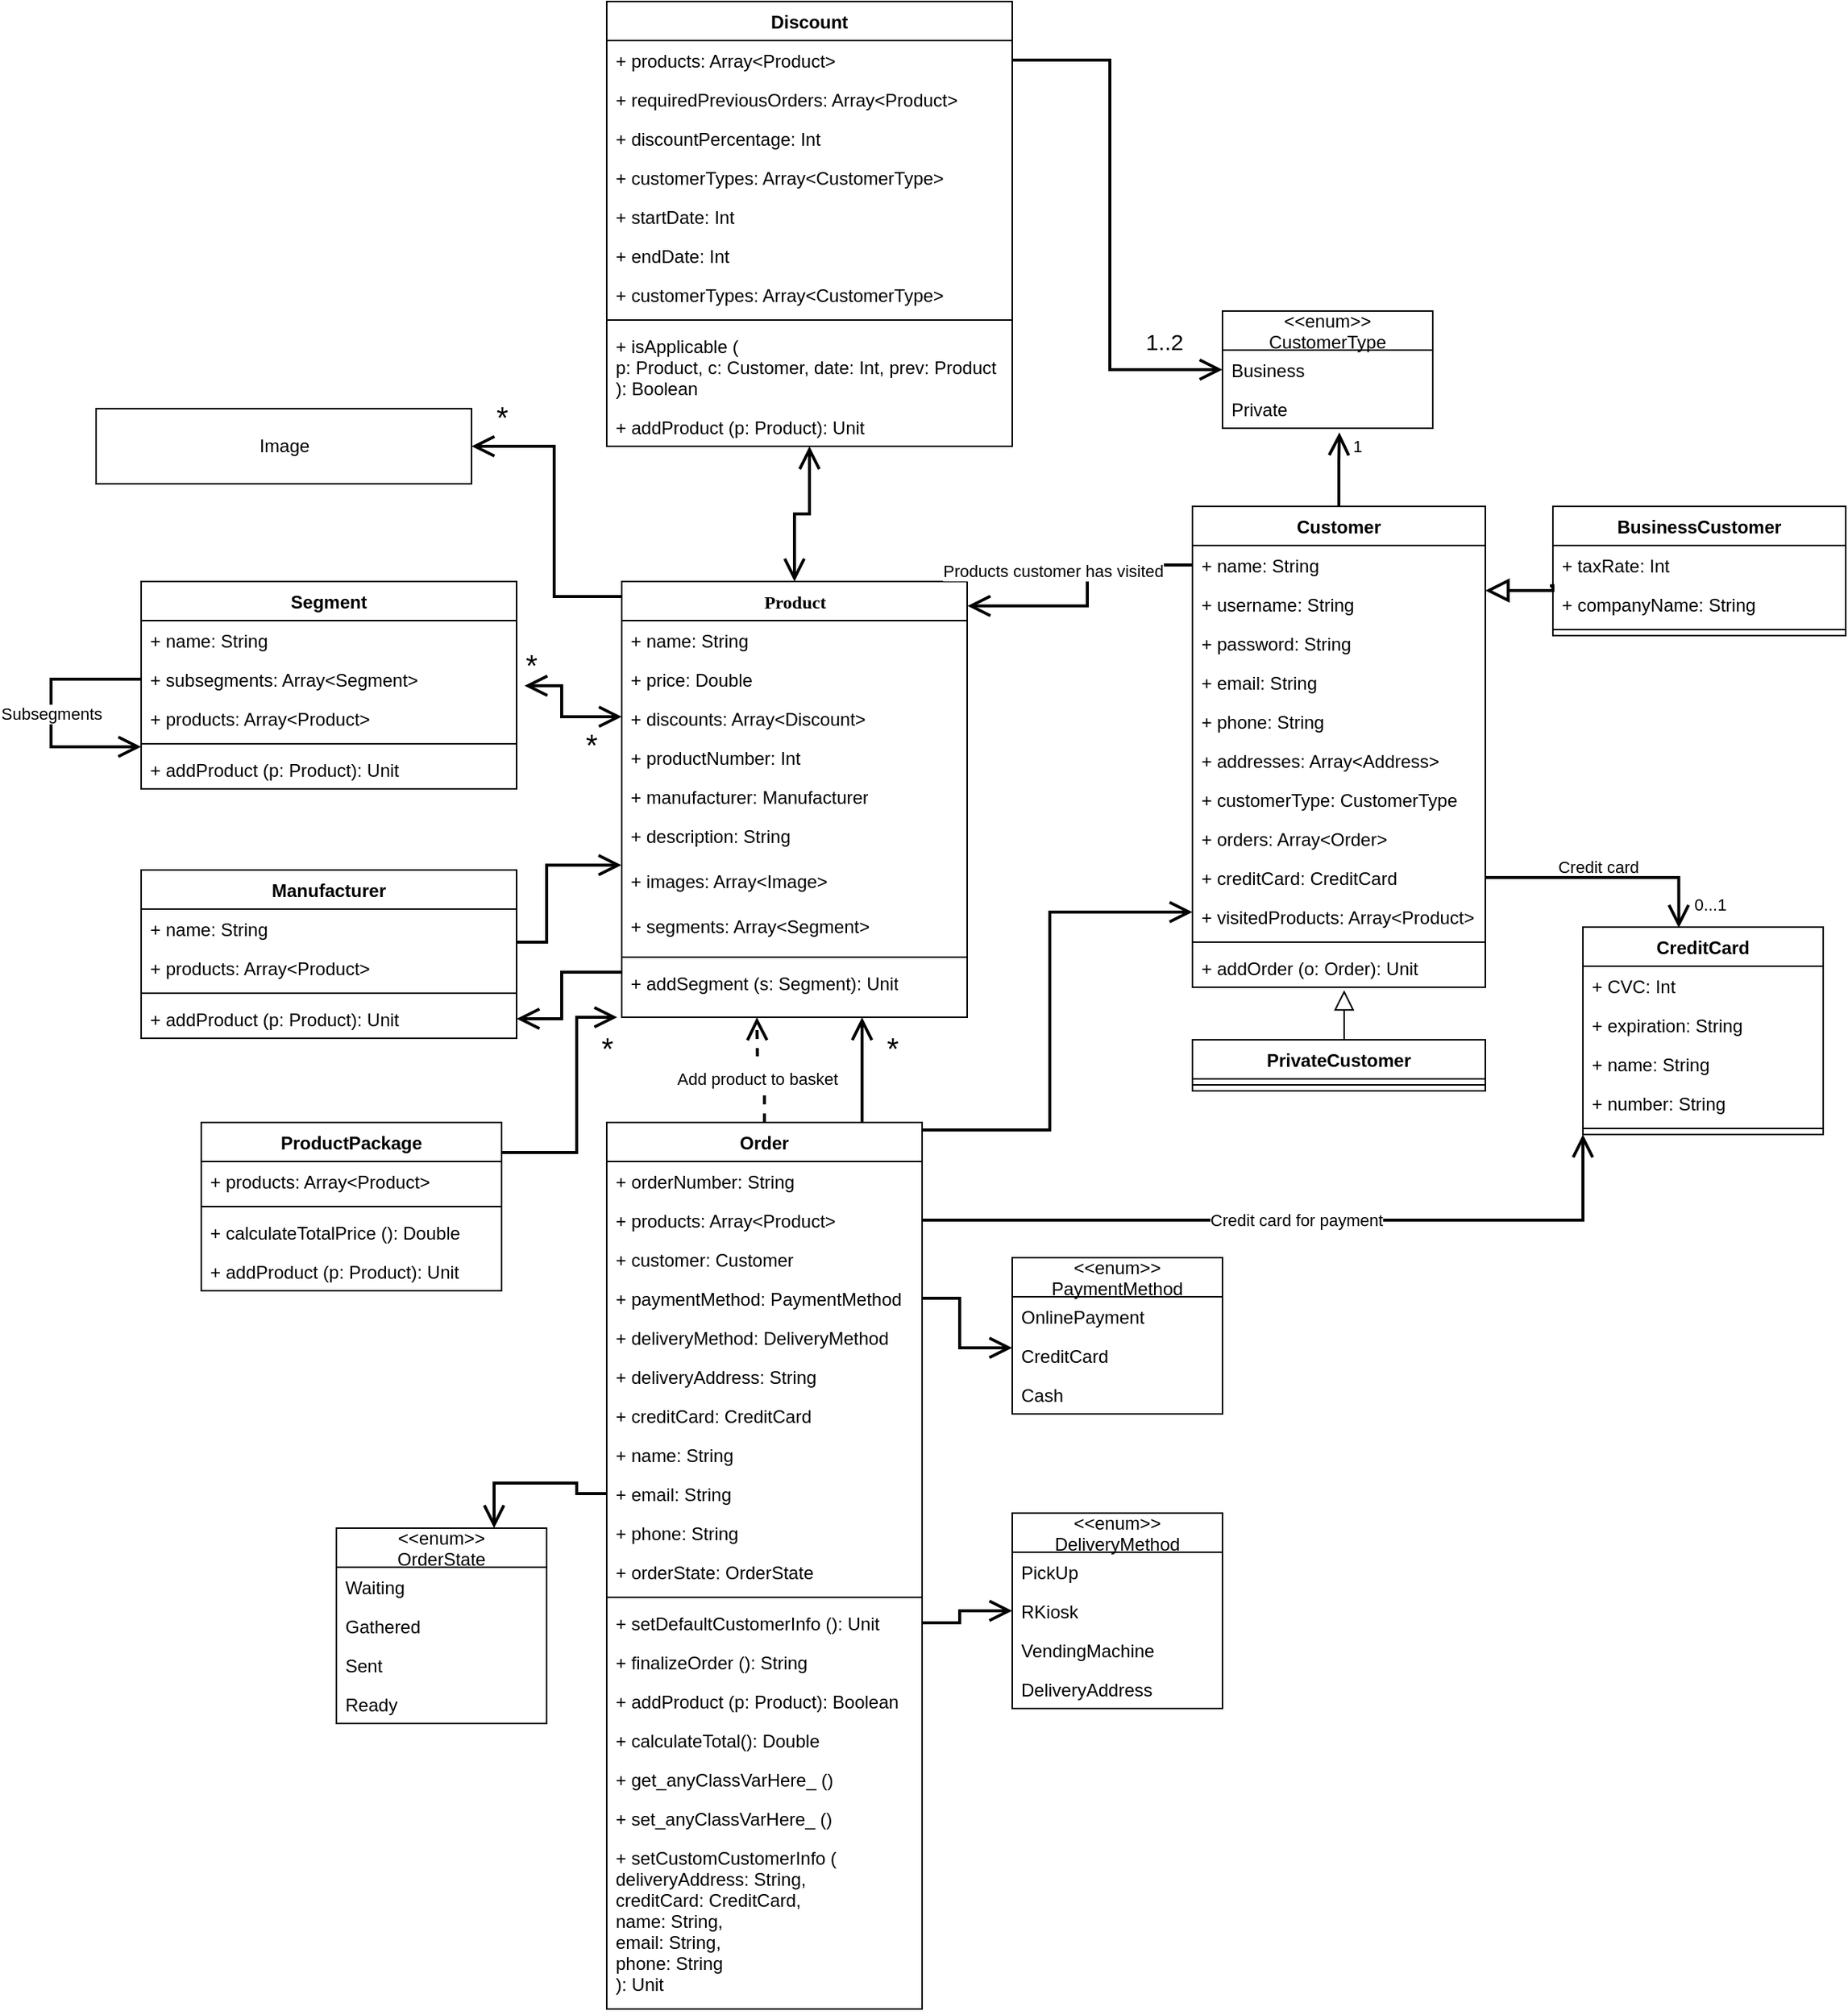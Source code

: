 <mxfile version="20.8.13" type="github">
  <diagram name="Page-1" id="9f46799a-70d6-7492-0946-bef42562c5a5">
    <mxGraphModel dx="1787" dy="1512" grid="1" gridSize="10" guides="1" tooltips="1" connect="1" arrows="1" fold="1" page="1" pageScale="1" pageWidth="1100" pageHeight="850" background="none" math="0" shadow="0">
      <root>
        <mxCell id="0" />
        <mxCell id="1" parent="0" />
        <mxCell id="bibrFvktmzw4Xg1fQ97D-78" value="*" style="edgeStyle=orthogonalEdgeStyle;rounded=0;orthogonalLoop=1;jettySize=auto;html=1;entryX=1;entryY=0.5;entryDx=0;entryDy=0;strokeWidth=2;endArrow=open;endFill=0;startSize=11;endSize=11;fontSize=20;" parent="1" source="78961159f06e98e8-17" target="bibrFvktmzw4Xg1fQ97D-77" edge="1">
          <mxGeometry x="0.8" y="-20" relative="1" as="geometry">
            <Array as="points">
              <mxPoint x="35" y="70" />
              <mxPoint x="35" y="-30" />
            </Array>
            <mxPoint as="offset" />
          </mxGeometry>
        </mxCell>
        <mxCell id="78961159f06e98e8-17" value="Product" style="swimlane;html=1;fontStyle=1;align=center;verticalAlign=top;childLayout=stackLayout;horizontal=1;startSize=26;horizontalStack=0;resizeParent=1;resizeLast=0;collapsible=1;marginBottom=0;swimlaneFillColor=#ffffff;rounded=0;shadow=0;comic=0;labelBackgroundColor=none;strokeWidth=1;fillColor=none;fontFamily=Verdana;fontSize=12" parent="1" vertex="1">
          <mxGeometry x="80" y="60" width="230" height="290" as="geometry" />
        </mxCell>
        <mxCell id="78961159f06e98e8-21" value="+ name: String&lt;br&gt;&lt;span style=&quot;white-space: pre;&quot;&gt; &lt;/span&gt;" style="text;html=1;strokeColor=none;fillColor=none;align=left;verticalAlign=top;spacingLeft=4;spacingRight=4;whiteSpace=wrap;overflow=hidden;rotatable=0;points=[[0,0.5],[1,0.5]];portConstraint=eastwest;" parent="78961159f06e98e8-17" vertex="1">
          <mxGeometry y="26" width="230" height="26" as="geometry" />
        </mxCell>
        <mxCell id="78961159f06e98e8-23" value="+ price: Double" style="text;html=1;strokeColor=none;fillColor=none;align=left;verticalAlign=top;spacingLeft=4;spacingRight=4;whiteSpace=wrap;overflow=hidden;rotatable=0;points=[[0,0.5],[1,0.5]];portConstraint=eastwest;" parent="78961159f06e98e8-17" vertex="1">
          <mxGeometry y="52" width="230" height="26" as="geometry" />
        </mxCell>
        <mxCell id="78961159f06e98e8-25" value="+ discounts: Array&amp;lt;Discount&amp;gt;" style="text;html=1;strokeColor=none;fillColor=none;align=left;verticalAlign=top;spacingLeft=4;spacingRight=4;whiteSpace=wrap;overflow=hidden;rotatable=0;points=[[0,0.5],[1,0.5]];portConstraint=eastwest;" parent="78961159f06e98e8-17" vertex="1">
          <mxGeometry y="78" width="230" height="26" as="geometry" />
        </mxCell>
        <mxCell id="78961159f06e98e8-26" value="+ productNumber: Int" style="text;html=1;strokeColor=none;fillColor=none;align=left;verticalAlign=top;spacingLeft=4;spacingRight=4;whiteSpace=wrap;overflow=hidden;rotatable=0;points=[[0,0.5],[1,0.5]];portConstraint=eastwest;" parent="78961159f06e98e8-17" vertex="1">
          <mxGeometry y="104" width="230" height="26" as="geometry" />
        </mxCell>
        <mxCell id="78961159f06e98e8-24" value="+ manufacturer: Manufacturer" style="text;html=1;strokeColor=none;fillColor=none;align=left;verticalAlign=top;spacingLeft=4;spacingRight=4;whiteSpace=wrap;overflow=hidden;rotatable=0;points=[[0,0.5],[1,0.5]];portConstraint=eastwest;" parent="78961159f06e98e8-17" vertex="1">
          <mxGeometry y="130" width="230" height="26" as="geometry" />
        </mxCell>
        <mxCell id="jQbfAF6T5azty1Uu_CAn-1" value="+ description: String" style="text;html=1;strokeColor=none;fillColor=none;align=left;verticalAlign=top;spacingLeft=4;spacingRight=4;whiteSpace=wrap;overflow=hidden;rotatable=0;points=[[0,0.5],[1,0.5]];portConstraint=eastwest;" parent="78961159f06e98e8-17" vertex="1">
          <mxGeometry y="156" width="230" height="30" as="geometry" />
        </mxCell>
        <mxCell id="jQbfAF6T5azty1Uu_CAn-2" value="+ images: Array&amp;lt;Image&amp;gt;" style="text;html=1;strokeColor=none;fillColor=none;align=left;verticalAlign=top;spacingLeft=4;spacingRight=4;whiteSpace=wrap;overflow=hidden;rotatable=0;points=[[0,0.5],[1,0.5]];portConstraint=eastwest;" parent="78961159f06e98e8-17" vertex="1">
          <mxGeometry y="186" width="230" height="30" as="geometry" />
        </mxCell>
        <mxCell id="jQbfAF6T5azty1Uu_CAn-60" value="+ segments: Array&amp;lt;Segment&amp;gt;" style="text;html=1;strokeColor=none;fillColor=none;align=left;verticalAlign=top;spacingLeft=4;spacingRight=4;whiteSpace=wrap;overflow=hidden;rotatable=0;points=[[0,0.5],[1,0.5]];portConstraint=eastwest;" parent="78961159f06e98e8-17" vertex="1">
          <mxGeometry y="216" width="230" height="30" as="geometry" />
        </mxCell>
        <mxCell id="78961159f06e98e8-19" value="" style="line;html=1;strokeWidth=1;fillColor=none;align=left;verticalAlign=middle;spacingTop=-1;spacingLeft=3;spacingRight=3;rotatable=0;labelPosition=right;points=[];portConstraint=eastwest;" parent="78961159f06e98e8-17" vertex="1">
          <mxGeometry y="246" width="230" height="8" as="geometry" />
        </mxCell>
        <mxCell id="78961159f06e98e8-27" value="+ addSegment (s: Segment): Unit" style="text;html=1;strokeColor=none;fillColor=none;align=left;verticalAlign=top;spacingLeft=4;spacingRight=4;whiteSpace=wrap;overflow=hidden;rotatable=0;points=[[0,0.5],[1,0.5]];portConstraint=eastwest;" parent="78961159f06e98e8-17" vertex="1">
          <mxGeometry y="254" width="230" height="26" as="geometry" />
        </mxCell>
        <mxCell id="jQbfAF6T5azty1Uu_CAn-61" value="*" style="edgeStyle=orthogonalEdgeStyle;rounded=0;orthogonalLoop=1;jettySize=auto;html=1;startArrow=none;startFill=0;endArrow=open;endFill=0;endSize=11;startSize=11;strokeWidth=2;fontSize=20;" parent="1" source="jQbfAF6T5azty1Uu_CAn-16" edge="1">
          <mxGeometry x="0.429" y="-20" relative="1" as="geometry">
            <mxPoint x="240" y="350" as="targetPoint" />
            <Array as="points">
              <mxPoint x="240" y="400" />
              <mxPoint x="240" y="400" />
            </Array>
            <mxPoint as="offset" />
          </mxGeometry>
        </mxCell>
        <mxCell id="Lg_b22pVm_QW2KAhUxZ5-35" value="&lt;font style=&quot;font-size: 11px;&quot;&gt;Add product to basket&lt;/font&gt;" style="edgeStyle=orthogonalEdgeStyle;rounded=0;orthogonalLoop=1;jettySize=auto;html=1;exitX=0.5;exitY=0;exitDx=0;exitDy=0;labelBackgroundColor=default;strokeWidth=2;fontSize=20;startArrow=none;startFill=0;endArrow=open;endFill=0;startSize=11;endSize=11;dashed=1;" edge="1" parent="1" source="jQbfAF6T5azty1Uu_CAn-16">
          <mxGeometry relative="1" as="geometry">
            <mxPoint x="170" y="350" as="targetPoint" />
          </mxGeometry>
        </mxCell>
        <mxCell id="jQbfAF6T5azty1Uu_CAn-16" value="Order" style="swimlane;fontStyle=1;align=center;verticalAlign=top;childLayout=stackLayout;horizontal=1;startSize=26;horizontalStack=0;resizeParent=1;resizeParentMax=0;resizeLast=0;collapsible=1;marginBottom=0;" parent="1" vertex="1">
          <mxGeometry x="70" y="420" width="210" height="590" as="geometry" />
        </mxCell>
        <mxCell id="jQbfAF6T5azty1Uu_CAn-17" value="+ orderNumber: String" style="text;strokeColor=none;fillColor=none;align=left;verticalAlign=top;spacingLeft=4;spacingRight=4;overflow=hidden;rotatable=0;points=[[0,0.5],[1,0.5]];portConstraint=eastwest;" parent="jQbfAF6T5azty1Uu_CAn-16" vertex="1">
          <mxGeometry y="26" width="210" height="26" as="geometry" />
        </mxCell>
        <mxCell id="jQbfAF6T5azty1Uu_CAn-20" value="+ products: Array&lt;Product&gt;" style="text;strokeColor=none;fillColor=none;align=left;verticalAlign=top;spacingLeft=4;spacingRight=4;overflow=hidden;rotatable=0;points=[[0,0.5],[1,0.5]];portConstraint=eastwest;" parent="jQbfAF6T5azty1Uu_CAn-16" vertex="1">
          <mxGeometry y="52" width="210" height="26" as="geometry" />
        </mxCell>
        <mxCell id="jQbfAF6T5azty1Uu_CAn-21" value="+ customer: Customer" style="text;strokeColor=none;fillColor=none;align=left;verticalAlign=top;spacingLeft=4;spacingRight=4;overflow=hidden;rotatable=0;points=[[0,0.5],[1,0.5]];portConstraint=eastwest;" parent="jQbfAF6T5azty1Uu_CAn-16" vertex="1">
          <mxGeometry y="78" width="210" height="26" as="geometry" />
        </mxCell>
        <mxCell id="jQbfAF6T5azty1Uu_CAn-42" value="+ paymentMethod: PaymentMethod" style="text;strokeColor=none;fillColor=none;align=left;verticalAlign=top;spacingLeft=4;spacingRight=4;overflow=hidden;rotatable=0;points=[[0,0.5],[1,0.5]];portConstraint=eastwest;" parent="jQbfAF6T5azty1Uu_CAn-16" vertex="1">
          <mxGeometry y="104" width="210" height="26" as="geometry" />
        </mxCell>
        <mxCell id="jQbfAF6T5azty1Uu_CAn-43" value="+ deliveryMethod: DeliveryMethod" style="text;strokeColor=none;fillColor=none;align=left;verticalAlign=top;spacingLeft=4;spacingRight=4;overflow=hidden;rotatable=0;points=[[0,0.5],[1,0.5]];portConstraint=eastwest;" parent="jQbfAF6T5azty1Uu_CAn-16" vertex="1">
          <mxGeometry y="130" width="210" height="26" as="geometry" />
        </mxCell>
        <mxCell id="bibrFvktmzw4Xg1fQ97D-80" value="+ deliveryAddress: String" style="text;strokeColor=none;fillColor=none;align=left;verticalAlign=top;spacingLeft=4;spacingRight=4;overflow=hidden;rotatable=0;points=[[0,0.5],[1,0.5]];portConstraint=eastwest;" parent="jQbfAF6T5azty1Uu_CAn-16" vertex="1">
          <mxGeometry y="156" width="210" height="26" as="geometry" />
        </mxCell>
        <mxCell id="bibrFvktmzw4Xg1fQ97D-83" value="+ creditCard: CreditCard" style="text;strokeColor=none;fillColor=none;align=left;verticalAlign=top;spacingLeft=4;spacingRight=4;overflow=hidden;rotatable=0;points=[[0,0.5],[1,0.5]];portConstraint=eastwest;" parent="jQbfAF6T5azty1Uu_CAn-16" vertex="1">
          <mxGeometry y="182" width="210" height="26" as="geometry" />
        </mxCell>
        <mxCell id="bibrFvktmzw4Xg1fQ97D-84" value="+ name: String" style="text;strokeColor=none;fillColor=none;align=left;verticalAlign=top;spacingLeft=4;spacingRight=4;overflow=hidden;rotatable=0;points=[[0,0.5],[1,0.5]];portConstraint=eastwest;" parent="jQbfAF6T5azty1Uu_CAn-16" vertex="1">
          <mxGeometry y="208" width="210" height="26" as="geometry" />
        </mxCell>
        <mxCell id="bibrFvktmzw4Xg1fQ97D-85" value="+ email: String" style="text;strokeColor=none;fillColor=none;align=left;verticalAlign=top;spacingLeft=4;spacingRight=4;overflow=hidden;rotatable=0;points=[[0,0.5],[1,0.5]];portConstraint=eastwest;" parent="jQbfAF6T5azty1Uu_CAn-16" vertex="1">
          <mxGeometry y="234" width="210" height="26" as="geometry" />
        </mxCell>
        <mxCell id="bibrFvktmzw4Xg1fQ97D-86" value="+ phone: String" style="text;strokeColor=none;fillColor=none;align=left;verticalAlign=top;spacingLeft=4;spacingRight=4;overflow=hidden;rotatable=0;points=[[0,0.5],[1,0.5]];portConstraint=eastwest;" parent="jQbfAF6T5azty1Uu_CAn-16" vertex="1">
          <mxGeometry y="260" width="210" height="26" as="geometry" />
        </mxCell>
        <mxCell id="Lg_b22pVm_QW2KAhUxZ5-19" value="+ orderState: OrderState" style="text;strokeColor=none;fillColor=none;align=left;verticalAlign=top;spacingLeft=4;spacingRight=4;overflow=hidden;rotatable=0;points=[[0,0.5],[1,0.5]];portConstraint=eastwest;" vertex="1" parent="jQbfAF6T5azty1Uu_CAn-16">
          <mxGeometry y="286" width="210" height="26" as="geometry" />
        </mxCell>
        <mxCell id="jQbfAF6T5azty1Uu_CAn-18" value="" style="line;strokeWidth=1;fillColor=none;align=left;verticalAlign=middle;spacingTop=-1;spacingLeft=3;spacingRight=3;rotatable=0;labelPosition=right;points=[];portConstraint=eastwest;strokeColor=inherit;" parent="jQbfAF6T5azty1Uu_CAn-16" vertex="1">
          <mxGeometry y="312" width="210" height="8" as="geometry" />
        </mxCell>
        <mxCell id="jQbfAF6T5azty1Uu_CAn-19" value="+ setDefaultCustomerInfo (): Unit" style="text;strokeColor=none;fillColor=none;align=left;verticalAlign=top;spacingLeft=4;spacingRight=4;overflow=hidden;rotatable=0;points=[[0,0.5],[1,0.5]];portConstraint=eastwest;" parent="jQbfAF6T5azty1Uu_CAn-16" vertex="1">
          <mxGeometry y="320" width="210" height="26" as="geometry" />
        </mxCell>
        <mxCell id="Lg_b22pVm_QW2KAhUxZ5-18" value="+ finalizeOrder (): String" style="text;strokeColor=none;fillColor=none;align=left;verticalAlign=top;spacingLeft=4;spacingRight=4;overflow=hidden;rotatable=0;points=[[0,0.5],[1,0.5]];portConstraint=eastwest;" vertex="1" parent="jQbfAF6T5azty1Uu_CAn-16">
          <mxGeometry y="346" width="210" height="26" as="geometry" />
        </mxCell>
        <mxCell id="Lg_b22pVm_QW2KAhUxZ5-33" value="+ addProduct (p: Product): Boolean" style="text;strokeColor=none;fillColor=none;align=left;verticalAlign=top;spacingLeft=4;spacingRight=4;overflow=hidden;rotatable=0;points=[[0,0.5],[1,0.5]];portConstraint=eastwest;" vertex="1" parent="jQbfAF6T5azty1Uu_CAn-16">
          <mxGeometry y="372" width="210" height="26" as="geometry" />
        </mxCell>
        <mxCell id="Lg_b22pVm_QW2KAhUxZ5-39" value="+ calculateTotal(): Double" style="text;strokeColor=none;fillColor=none;align=left;verticalAlign=top;spacingLeft=4;spacingRight=4;overflow=hidden;rotatable=0;points=[[0,0.5],[1,0.5]];portConstraint=eastwest;" vertex="1" parent="jQbfAF6T5azty1Uu_CAn-16">
          <mxGeometry y="398" width="210" height="26" as="geometry" />
        </mxCell>
        <mxCell id="Lg_b22pVm_QW2KAhUxZ5-41" value="+ get_anyClassVarHere_ ()" style="text;strokeColor=none;fillColor=none;align=left;verticalAlign=top;spacingLeft=4;spacingRight=4;overflow=hidden;rotatable=0;points=[[0,0.5],[1,0.5]];portConstraint=eastwest;" vertex="1" parent="jQbfAF6T5azty1Uu_CAn-16">
          <mxGeometry y="424" width="210" height="26" as="geometry" />
        </mxCell>
        <mxCell id="Lg_b22pVm_QW2KAhUxZ5-42" value="+ set_anyClassVarHere_ ()" style="text;strokeColor=none;fillColor=none;align=left;verticalAlign=top;spacingLeft=4;spacingRight=4;overflow=hidden;rotatable=0;points=[[0,0.5],[1,0.5]];portConstraint=eastwest;" vertex="1" parent="jQbfAF6T5azty1Uu_CAn-16">
          <mxGeometry y="450" width="210" height="26" as="geometry" />
        </mxCell>
        <mxCell id="bibrFvktmzw4Xg1fQ97D-81" value="+ setCustomCustomerInfo (&#xa;deliveryAddress: String, &#xa;creditCard: CreditCard,&#xa;name: String,&#xa;email: String,&#xa;phone: String&#xa;): Unit" style="text;strokeColor=none;fillColor=none;align=left;verticalAlign=top;spacingLeft=4;spacingRight=4;overflow=hidden;rotatable=0;points=[[0,0.5],[1,0.5]];portConstraint=eastwest;" parent="jQbfAF6T5azty1Uu_CAn-16" vertex="1">
          <mxGeometry y="476" width="210" height="114" as="geometry" />
        </mxCell>
        <mxCell id="bibrFvktmzw4Xg1fQ97D-48" style="edgeStyle=orthogonalEdgeStyle;rounded=0;orthogonalLoop=1;jettySize=auto;html=1;exitX=0.5;exitY=0;exitDx=0;exitDy=0;entryX=0.556;entryY=1.106;entryDx=0;entryDy=0;entryPerimeter=0;endSize=11;startSize=11;endArrow=open;endFill=0;strokeWidth=2;" parent="1" source="jQbfAF6T5azty1Uu_CAn-35" target="bibrFvktmzw4Xg1fQ97D-44" edge="1">
          <mxGeometry relative="1" as="geometry">
            <Array as="points">
              <mxPoint x="558" y="-20" />
              <mxPoint x="558" y="-20" />
            </Array>
          </mxGeometry>
        </mxCell>
        <mxCell id="jQbfAF6T5azty1Uu_CAn-35" value="Customer" style="swimlane;fontStyle=1;align=center;verticalAlign=top;childLayout=stackLayout;horizontal=1;startSize=26;horizontalStack=0;resizeParent=1;resizeParentMax=0;resizeLast=0;collapsible=1;marginBottom=0;" parent="1" vertex="1">
          <mxGeometry x="460" y="10" width="195" height="320" as="geometry" />
        </mxCell>
        <mxCell id="jQbfAF6T5azty1Uu_CAn-36" value="+ name: String" style="text;strokeColor=none;fillColor=none;align=left;verticalAlign=top;spacingLeft=4;spacingRight=4;overflow=hidden;rotatable=0;points=[[0,0.5],[1,0.5]];portConstraint=eastwest;" parent="jQbfAF6T5azty1Uu_CAn-35" vertex="1">
          <mxGeometry y="26" width="195" height="26" as="geometry" />
        </mxCell>
        <mxCell id="bSJ3Ori2-05UZAsbepB--1" value="+ username: String" style="text;strokeColor=none;fillColor=none;align=left;verticalAlign=top;spacingLeft=4;spacingRight=4;overflow=hidden;rotatable=0;points=[[0,0.5],[1,0.5]];portConstraint=eastwest;" parent="jQbfAF6T5azty1Uu_CAn-35" vertex="1">
          <mxGeometry y="52" width="195" height="26" as="geometry" />
        </mxCell>
        <mxCell id="bSJ3Ori2-05UZAsbepB--3" value="+ password: String" style="text;strokeColor=none;fillColor=none;align=left;verticalAlign=top;spacingLeft=4;spacingRight=4;overflow=hidden;rotatable=0;points=[[0,0.5],[1,0.5]];portConstraint=eastwest;" parent="jQbfAF6T5azty1Uu_CAn-35" vertex="1">
          <mxGeometry y="78" width="195" height="26" as="geometry" />
        </mxCell>
        <mxCell id="jQbfAF6T5azty1Uu_CAn-37" value="+ email: String" style="text;strokeColor=none;fillColor=none;align=left;verticalAlign=top;spacingLeft=4;spacingRight=4;overflow=hidden;rotatable=0;points=[[0,0.5],[1,0.5]];portConstraint=eastwest;" parent="jQbfAF6T5azty1Uu_CAn-35" vertex="1">
          <mxGeometry y="104" width="195" height="26" as="geometry" />
        </mxCell>
        <mxCell id="jQbfAF6T5azty1Uu_CAn-38" value="+ phone: String" style="text;strokeColor=none;fillColor=none;align=left;verticalAlign=top;spacingLeft=4;spacingRight=4;overflow=hidden;rotatable=0;points=[[0,0.5],[1,0.5]];portConstraint=eastwest;" parent="jQbfAF6T5azty1Uu_CAn-35" vertex="1">
          <mxGeometry y="130" width="195" height="26" as="geometry" />
        </mxCell>
        <mxCell id="jQbfAF6T5azty1Uu_CAn-67" value="+ addresses: Array&amp;lt;Address&amp;gt;" style="text;html=1;strokeColor=none;fillColor=none;align=left;verticalAlign=top;spacingLeft=4;spacingRight=4;whiteSpace=wrap;overflow=hidden;rotatable=0;points=[[0,0.5],[1,0.5]];portConstraint=eastwest;" parent="jQbfAF6T5azty1Uu_CAn-35" vertex="1">
          <mxGeometry y="156" width="195" height="26" as="geometry" />
        </mxCell>
        <mxCell id="bibrFvktmzw4Xg1fQ97D-36" value="+ customerType: CustomerType" style="text;html=1;strokeColor=none;fillColor=none;align=left;verticalAlign=top;spacingLeft=4;spacingRight=4;whiteSpace=wrap;overflow=hidden;rotatable=0;points=[[0,0.5],[1,0.5]];portConstraint=eastwest;" parent="jQbfAF6T5azty1Uu_CAn-35" vertex="1">
          <mxGeometry y="182" width="195" height="26" as="geometry" />
        </mxCell>
        <mxCell id="bibrFvktmzw4Xg1fQ97D-70" value="+ orders: Array&amp;lt;Order&amp;gt;" style="text;html=1;strokeColor=none;fillColor=none;align=left;verticalAlign=top;spacingLeft=4;spacingRight=4;whiteSpace=wrap;overflow=hidden;rotatable=0;points=[[0,0.5],[1,0.5]];portConstraint=eastwest;" parent="jQbfAF6T5azty1Uu_CAn-35" vertex="1">
          <mxGeometry y="208" width="195" height="26" as="geometry" />
        </mxCell>
        <mxCell id="Lg_b22pVm_QW2KAhUxZ5-29" value="+ creditCard: CreditCard" style="text;html=1;strokeColor=none;fillColor=none;align=left;verticalAlign=top;spacingLeft=4;spacingRight=4;whiteSpace=wrap;overflow=hidden;rotatable=0;points=[[0,0.5],[1,0.5]];portConstraint=eastwest;" vertex="1" parent="jQbfAF6T5azty1Uu_CAn-35">
          <mxGeometry y="234" width="195" height="26" as="geometry" />
        </mxCell>
        <mxCell id="bibrFvktmzw4Xg1fQ97D-71" value="+ visitedProducts: Array&amp;lt;Product&amp;gt;" style="text;html=1;strokeColor=none;fillColor=none;align=left;verticalAlign=top;spacingLeft=4;spacingRight=4;whiteSpace=wrap;overflow=hidden;rotatable=0;points=[[0,0.5],[1,0.5]];portConstraint=eastwest;" parent="jQbfAF6T5azty1Uu_CAn-35" vertex="1">
          <mxGeometry y="260" width="195" height="26" as="geometry" />
        </mxCell>
        <mxCell id="jQbfAF6T5azty1Uu_CAn-39" value="" style="line;strokeWidth=1;fillColor=none;align=left;verticalAlign=middle;spacingTop=-1;spacingLeft=3;spacingRight=3;rotatable=0;labelPosition=right;points=[];portConstraint=eastwest;strokeColor=inherit;" parent="jQbfAF6T5azty1Uu_CAn-35" vertex="1">
          <mxGeometry y="286" width="195" height="8" as="geometry" />
        </mxCell>
        <mxCell id="jQbfAF6T5azty1Uu_CAn-40" value="+ addOrder (o: Order): Unit" style="text;strokeColor=none;fillColor=none;align=left;verticalAlign=top;spacingLeft=4;spacingRight=4;overflow=hidden;rotatable=0;points=[[0,0.5],[1,0.5]];portConstraint=eastwest;" parent="jQbfAF6T5azty1Uu_CAn-35" vertex="1">
          <mxGeometry y="294" width="195" height="26" as="geometry" />
        </mxCell>
        <mxCell id="jQbfAF6T5azty1Uu_CAn-59" style="edgeStyle=orthogonalEdgeStyle;rounded=0;orthogonalLoop=1;jettySize=auto;html=1;entryX=-0.001;entryY=0.092;entryDx=0;entryDy=0;entryPerimeter=0;endArrow=open;endFill=0;startSize=11;endSize=11;strokeWidth=2;" parent="1" source="jQbfAF6T5azty1Uu_CAn-84" target="jQbfAF6T5azty1Uu_CAn-2" edge="1">
          <mxGeometry relative="1" as="geometry">
            <mxPoint x="70" y="250" as="targetPoint" />
            <mxPoint x="10.0" y="374" as="sourcePoint" />
            <Array as="points">
              <mxPoint x="30" y="300" />
              <mxPoint x="30" y="249" />
            </Array>
          </mxGeometry>
        </mxCell>
        <mxCell id="jQbfAF6T5azty1Uu_CAn-57" value="" style="edgeStyle=orthogonalEdgeStyle;rounded=0;orthogonalLoop=1;jettySize=auto;html=1;startArrow=open;startFill=0;endArrow=open;endFill=0;endSize=11;startSize=11;strokeWidth=2;exitX=0.421;exitY=0.98;exitDx=0;exitDy=0;exitPerimeter=0;" parent="1" source="Lg_b22pVm_QW2KAhUxZ5-30" edge="1">
          <mxGeometry relative="1" as="geometry">
            <mxPoint x="80" y="150" as="targetPoint" />
            <Array as="points">
              <mxPoint x="40" y="129" />
              <mxPoint x="40" y="150" />
            </Array>
          </mxGeometry>
        </mxCell>
        <mxCell id="jQbfAF6T5azty1Uu_CAn-50" value="Segment" style="swimlane;fontStyle=1;align=center;verticalAlign=top;childLayout=stackLayout;horizontal=1;startSize=26;horizontalStack=0;resizeParent=1;resizeParentMax=0;resizeLast=0;collapsible=1;marginBottom=0;" parent="1" vertex="1">
          <mxGeometry x="-240" y="60" width="250" height="138" as="geometry" />
        </mxCell>
        <mxCell id="jQbfAF6T5azty1Uu_CAn-51" value="+ name: String" style="text;strokeColor=none;fillColor=none;align=left;verticalAlign=top;spacingLeft=4;spacingRight=4;overflow=hidden;rotatable=0;points=[[0,0.5],[1,0.5]];portConstraint=eastwest;" parent="jQbfAF6T5azty1Uu_CAn-50" vertex="1">
          <mxGeometry y="26" width="250" height="26" as="geometry" />
        </mxCell>
        <mxCell id="jQbfAF6T5azty1Uu_CAn-52" value="+ subsegments: Array&lt;Segment&gt;" style="text;strokeColor=none;fillColor=none;align=left;verticalAlign=top;spacingLeft=4;spacingRight=4;overflow=hidden;rotatable=0;points=[[0,0.5],[1,0.5]];portConstraint=eastwest;" parent="jQbfAF6T5azty1Uu_CAn-50" vertex="1">
          <mxGeometry y="52" width="250" height="26" as="geometry" />
        </mxCell>
        <mxCell id="jQbfAF6T5azty1Uu_CAn-56" value="+ products: Array&lt;Product&gt;" style="text;strokeColor=none;fillColor=none;align=left;verticalAlign=top;spacingLeft=4;spacingRight=4;overflow=hidden;rotatable=0;points=[[0,0.5],[1,0.5]];portConstraint=eastwest;" parent="jQbfAF6T5azty1Uu_CAn-50" vertex="1">
          <mxGeometry y="78" width="250" height="26" as="geometry" />
        </mxCell>
        <mxCell id="jQbfAF6T5azty1Uu_CAn-53" value="" style="line;strokeWidth=1;fillColor=none;align=left;verticalAlign=middle;spacingTop=-1;spacingLeft=3;spacingRight=3;rotatable=0;labelPosition=right;points=[];portConstraint=eastwest;strokeColor=inherit;" parent="jQbfAF6T5azty1Uu_CAn-50" vertex="1">
          <mxGeometry y="104" width="250" height="8" as="geometry" />
        </mxCell>
        <mxCell id="jQbfAF6T5azty1Uu_CAn-55" value="+ addProduct (p: Product): Unit" style="text;strokeColor=none;fillColor=none;align=left;verticalAlign=top;spacingLeft=4;spacingRight=4;overflow=hidden;rotatable=0;points=[[0,0.5],[1,0.5]];portConstraint=eastwest;" parent="jQbfAF6T5azty1Uu_CAn-50" vertex="1">
          <mxGeometry y="112" width="250" height="26" as="geometry" />
        </mxCell>
        <mxCell id="Lg_b22pVm_QW2KAhUxZ5-7" value="Subsegments" style="edgeStyle=orthogonalEdgeStyle;rounded=0;orthogonalLoop=1;jettySize=auto;html=1;exitX=0;exitY=0.5;exitDx=0;exitDy=0;entryX=0;entryY=-0.077;entryDx=0;entryDy=0;strokeWidth=2;endSize=11;startSize=11;endArrow=open;endFill=0;entryPerimeter=0;" edge="1" parent="jQbfAF6T5azty1Uu_CAn-50" source="jQbfAF6T5azty1Uu_CAn-52" target="jQbfAF6T5azty1Uu_CAn-55">
          <mxGeometry relative="1" as="geometry">
            <mxPoint x="-110" y="85" as="targetPoint" />
            <Array as="points">
              <mxPoint x="-60" y="65" />
              <mxPoint x="-60" y="110" />
            </Array>
          </mxGeometry>
        </mxCell>
        <mxCell id="jQbfAF6T5azty1Uu_CAn-83" value="Manufacturer" style="swimlane;fontStyle=1;align=center;verticalAlign=top;childLayout=stackLayout;horizontal=1;startSize=26;horizontalStack=0;resizeParent=1;resizeParentMax=0;resizeLast=0;collapsible=1;marginBottom=0;" parent="1" vertex="1">
          <mxGeometry x="-240" y="252" width="250" height="112" as="geometry" />
        </mxCell>
        <mxCell id="jQbfAF6T5azty1Uu_CAn-84" value="+ name: String" style="text;strokeColor=none;fillColor=none;align=left;verticalAlign=top;spacingLeft=4;spacingRight=4;overflow=hidden;rotatable=0;points=[[0,0.5],[1,0.5]];portConstraint=eastwest;" parent="jQbfAF6T5azty1Uu_CAn-83" vertex="1">
          <mxGeometry y="26" width="250" height="26" as="geometry" />
        </mxCell>
        <mxCell id="jQbfAF6T5azty1Uu_CAn-86" value="+ products: Array&lt;Product&gt;" style="text;strokeColor=none;fillColor=none;align=left;verticalAlign=top;spacingLeft=4;spacingRight=4;overflow=hidden;rotatable=0;points=[[0,0.5],[1,0.5]];portConstraint=eastwest;" parent="jQbfAF6T5azty1Uu_CAn-83" vertex="1">
          <mxGeometry y="52" width="250" height="26" as="geometry" />
        </mxCell>
        <mxCell id="jQbfAF6T5azty1Uu_CAn-88" value="" style="line;strokeWidth=1;fillColor=none;align=left;verticalAlign=middle;spacingTop=-1;spacingLeft=3;spacingRight=3;rotatable=0;labelPosition=right;points=[];portConstraint=eastwest;strokeColor=inherit;" parent="jQbfAF6T5azty1Uu_CAn-83" vertex="1">
          <mxGeometry y="78" width="250" height="8" as="geometry" />
        </mxCell>
        <mxCell id="jQbfAF6T5azty1Uu_CAn-89" value="+ addProduct (p: Product): Unit" style="text;strokeColor=none;fillColor=none;align=left;verticalAlign=top;spacingLeft=4;spacingRight=4;overflow=hidden;rotatable=0;points=[[0,0.5],[1,0.5]];portConstraint=eastwest;" parent="jQbfAF6T5azty1Uu_CAn-83" vertex="1">
          <mxGeometry y="86" width="250" height="26" as="geometry" />
        </mxCell>
        <mxCell id="jQbfAF6T5azty1Uu_CAn-91" value="ProductPackage" style="swimlane;fontStyle=1;align=center;verticalAlign=top;childLayout=stackLayout;horizontal=1;startSize=26;horizontalStack=0;resizeParent=1;resizeParentMax=0;resizeLast=0;collapsible=1;marginBottom=0;" parent="1" vertex="1">
          <mxGeometry x="-200" y="420" width="200" height="112" as="geometry" />
        </mxCell>
        <mxCell id="jQbfAF6T5azty1Uu_CAn-92" value="+ products: Array&lt;Product&gt;&#xa;" style="text;strokeColor=none;fillColor=none;align=left;verticalAlign=top;spacingLeft=4;spacingRight=4;overflow=hidden;rotatable=0;points=[[0,0.5],[1,0.5]];portConstraint=eastwest;" parent="jQbfAF6T5azty1Uu_CAn-91" vertex="1">
          <mxGeometry y="26" width="200" height="26" as="geometry" />
        </mxCell>
        <mxCell id="jQbfAF6T5azty1Uu_CAn-93" value="" style="line;strokeWidth=1;fillColor=none;align=left;verticalAlign=middle;spacingTop=-1;spacingLeft=3;spacingRight=3;rotatable=0;labelPosition=right;points=[];portConstraint=eastwest;strokeColor=inherit;" parent="jQbfAF6T5azty1Uu_CAn-91" vertex="1">
          <mxGeometry y="52" width="200" height="8" as="geometry" />
        </mxCell>
        <mxCell id="bibrFvktmzw4Xg1fQ97D-79" value="+ calculateTotalPrice (): Double" style="text;strokeColor=none;fillColor=none;align=left;verticalAlign=top;spacingLeft=4;spacingRight=4;overflow=hidden;rotatable=0;points=[[0,0.5],[1,0.5]];portConstraint=eastwest;" parent="jQbfAF6T5azty1Uu_CAn-91" vertex="1">
          <mxGeometry y="60" width="200" height="26" as="geometry" />
        </mxCell>
        <mxCell id="jQbfAF6T5azty1Uu_CAn-94" value="+ addProduct (p: Product): Unit" style="text;strokeColor=none;fillColor=none;align=left;verticalAlign=top;spacingLeft=4;spacingRight=4;overflow=hidden;rotatable=0;points=[[0,0.5],[1,0.5]];portConstraint=eastwest;" parent="jQbfAF6T5azty1Uu_CAn-91" vertex="1">
          <mxGeometry y="86" width="200" height="26" as="geometry" />
        </mxCell>
        <mxCell id="jQbfAF6T5azty1Uu_CAn-96" value="*" style="edgeStyle=orthogonalEdgeStyle;rounded=0;orthogonalLoop=1;jettySize=auto;html=1;strokeWidth=2;startArrow=none;startFill=0;endArrow=open;endFill=0;startSize=11;endSize=11;fontSize=20;labelBackgroundColor=none;" parent="1" edge="1">
          <mxGeometry x="0.436" y="-20" relative="1" as="geometry">
            <mxPoint y="440" as="sourcePoint" />
            <Array as="points">
              <mxPoint x="50" y="440" />
              <mxPoint x="50" y="350" />
              <mxPoint x="77" y="350" />
            </Array>
            <mxPoint x="77" y="350" as="targetPoint" />
            <mxPoint as="offset" />
          </mxGeometry>
        </mxCell>
        <mxCell id="bibrFvktmzw4Xg1fQ97D-25" style="edgeStyle=orthogonalEdgeStyle;rounded=0;orthogonalLoop=1;jettySize=auto;html=1;exitX=0.5;exitY=0;exitDx=0;exitDy=0;entryX=0.518;entryY=1.077;entryDx=0;entryDy=0;entryPerimeter=0;endSize=11;startSize=11;endArrow=block;endFill=0;" parent="1" source="bibrFvktmzw4Xg1fQ97D-1" target="jQbfAF6T5azty1Uu_CAn-40" edge="1">
          <mxGeometry relative="1" as="geometry" />
        </mxCell>
        <mxCell id="bibrFvktmzw4Xg1fQ97D-1" value="PrivateCustomer" style="swimlane;fontStyle=1;align=center;verticalAlign=top;childLayout=stackLayout;horizontal=1;startSize=26;horizontalStack=0;resizeParent=1;resizeParentMax=0;resizeLast=0;collapsible=1;marginBottom=0;" parent="1" vertex="1">
          <mxGeometry x="460" y="365" width="195" height="34" as="geometry" />
        </mxCell>
        <mxCell id="bibrFvktmzw4Xg1fQ97D-10" value="" style="line;strokeWidth=1;fillColor=none;align=left;verticalAlign=middle;spacingTop=-1;spacingLeft=3;spacingRight=3;rotatable=0;labelPosition=right;points=[];portConstraint=eastwest;strokeColor=inherit;" parent="bibrFvktmzw4Xg1fQ97D-1" vertex="1">
          <mxGeometry y="26" width="195" height="8" as="geometry" />
        </mxCell>
        <mxCell id="bibrFvktmzw4Xg1fQ97D-12" value="BusinessCustomer" style="swimlane;fontStyle=1;align=center;verticalAlign=top;childLayout=stackLayout;horizontal=1;startSize=26;horizontalStack=0;resizeParent=1;resizeParentMax=0;resizeLast=0;collapsible=1;marginBottom=0;" parent="1" vertex="1">
          <mxGeometry x="700" y="10" width="195" height="86" as="geometry" />
        </mxCell>
        <mxCell id="bibrFvktmzw4Xg1fQ97D-24" value="+ taxRate: Int" style="text;html=1;strokeColor=none;fillColor=none;align=left;verticalAlign=top;spacingLeft=4;spacingRight=4;whiteSpace=wrap;overflow=hidden;rotatable=0;points=[[0,0.5],[1,0.5]];portConstraint=eastwest;" parent="bibrFvktmzw4Xg1fQ97D-12" vertex="1">
          <mxGeometry y="26" width="195" height="26" as="geometry" />
        </mxCell>
        <mxCell id="bibrFvktmzw4Xg1fQ97D-23" value="+ companyName: String" style="text;html=1;strokeColor=none;fillColor=none;align=left;verticalAlign=top;spacingLeft=4;spacingRight=4;whiteSpace=wrap;overflow=hidden;rotatable=0;points=[[0,0.5],[1,0.5]];portConstraint=eastwest;" parent="bibrFvktmzw4Xg1fQ97D-12" vertex="1">
          <mxGeometry y="52" width="195" height="26" as="geometry" />
        </mxCell>
        <mxCell id="bibrFvktmzw4Xg1fQ97D-21" value="" style="line;strokeWidth=1;fillColor=none;align=left;verticalAlign=middle;spacingTop=-1;spacingLeft=3;spacingRight=3;rotatable=0;labelPosition=right;points=[];portConstraint=eastwest;strokeColor=inherit;" parent="bibrFvktmzw4Xg1fQ97D-12" vertex="1">
          <mxGeometry y="78" width="195" height="8" as="geometry" />
        </mxCell>
        <mxCell id="bibrFvktmzw4Xg1fQ97D-30" style="edgeStyle=orthogonalEdgeStyle;rounded=0;orthogonalLoop=1;jettySize=auto;html=1;exitX=-0.01;exitY=1.032;exitDx=0;exitDy=0;endSize=11;startSize=11;endArrow=block;endFill=0;strokeWidth=2;exitPerimeter=0;" parent="1" source="bibrFvktmzw4Xg1fQ97D-24" target="bSJ3Ori2-05UZAsbepB--1" edge="1">
          <mxGeometry relative="1" as="geometry">
            <Array as="points">
              <mxPoint x="700" y="63" />
              <mxPoint x="700" y="66" />
            </Array>
          </mxGeometry>
        </mxCell>
        <mxCell id="bibrFvktmzw4Xg1fQ97D-75" style="edgeStyle=orthogonalEdgeStyle;rounded=0;orthogonalLoop=1;jettySize=auto;html=1;entryX=0.5;entryY=0;entryDx=0;entryDy=0;strokeWidth=2;endArrow=open;endFill=0;startSize=11;endSize=11;startArrow=open;startFill=0;" parent="1" source="bibrFvktmzw4Xg1fQ97D-31" target="78961159f06e98e8-17" edge="1">
          <mxGeometry relative="1" as="geometry" />
        </mxCell>
        <mxCell id="bibrFvktmzw4Xg1fQ97D-31" value="Discount" style="swimlane;fontStyle=1;align=center;verticalAlign=top;childLayout=stackLayout;horizontal=1;startSize=26;horizontalStack=0;resizeParent=1;resizeParentMax=0;resizeLast=0;collapsible=1;marginBottom=0;" parent="1" vertex="1">
          <mxGeometry x="70" y="-326" width="270" height="296" as="geometry" />
        </mxCell>
        <mxCell id="bibrFvktmzw4Xg1fQ97D-32" value="+ products: Array&lt;Product&gt;" style="text;strokeColor=none;fillColor=none;align=left;verticalAlign=top;spacingLeft=4;spacingRight=4;overflow=hidden;rotatable=0;points=[[0,0.5],[1,0.5]];portConstraint=eastwest;" parent="bibrFvktmzw4Xg1fQ97D-31" vertex="1">
          <mxGeometry y="26" width="270" height="26" as="geometry" />
        </mxCell>
        <mxCell id="bibrFvktmzw4Xg1fQ97D-74" value="+ requiredPreviousOrders: Array&lt;Product&gt;" style="text;strokeColor=none;fillColor=none;align=left;verticalAlign=top;spacingLeft=4;spacingRight=4;overflow=hidden;rotatable=0;points=[[0,0.5],[1,0.5]];portConstraint=eastwest;" parent="bibrFvktmzw4Xg1fQ97D-31" vertex="1">
          <mxGeometry y="52" width="270" height="26" as="geometry" />
        </mxCell>
        <mxCell id="Lg_b22pVm_QW2KAhUxZ5-44" value="+ discountPercentage: Int" style="text;strokeColor=none;fillColor=none;align=left;verticalAlign=top;spacingLeft=4;spacingRight=4;overflow=hidden;rotatable=0;points=[[0,0.5],[1,0.5]];portConstraint=eastwest;" vertex="1" parent="bibrFvktmzw4Xg1fQ97D-31">
          <mxGeometry y="78" width="270" height="26" as="geometry" />
        </mxCell>
        <mxCell id="bibrFvktmzw4Xg1fQ97D-35" value="+ customerTypes: Array&lt;CustomerType&gt;" style="text;strokeColor=none;fillColor=none;align=left;verticalAlign=top;spacingLeft=4;spacingRight=4;overflow=hidden;rotatable=0;points=[[0,0.5],[1,0.5]];portConstraint=eastwest;" parent="bibrFvktmzw4Xg1fQ97D-31" vertex="1">
          <mxGeometry y="104" width="270" height="26" as="geometry" />
        </mxCell>
        <mxCell id="Lg_b22pVm_QW2KAhUxZ5-47" value="+ startDate: Int" style="text;strokeColor=none;fillColor=none;align=left;verticalAlign=top;spacingLeft=4;spacingRight=4;overflow=hidden;rotatable=0;points=[[0,0.5],[1,0.5]];portConstraint=eastwest;" vertex="1" parent="bibrFvktmzw4Xg1fQ97D-31">
          <mxGeometry y="130" width="270" height="26" as="geometry" />
        </mxCell>
        <mxCell id="Lg_b22pVm_QW2KAhUxZ5-45" value="+ endDate: Int" style="text;strokeColor=none;fillColor=none;align=left;verticalAlign=top;spacingLeft=4;spacingRight=4;overflow=hidden;rotatable=0;points=[[0,0.5],[1,0.5]];portConstraint=eastwest;" vertex="1" parent="bibrFvktmzw4Xg1fQ97D-31">
          <mxGeometry y="156" width="270" height="26" as="geometry" />
        </mxCell>
        <mxCell id="Lg_b22pVm_QW2KAhUxZ5-46" value="+ customerTypes: Array&lt;CustomerType&gt;" style="text;strokeColor=none;fillColor=none;align=left;verticalAlign=top;spacingLeft=4;spacingRight=4;overflow=hidden;rotatable=0;points=[[0,0.5],[1,0.5]];portConstraint=eastwest;" vertex="1" parent="bibrFvktmzw4Xg1fQ97D-31">
          <mxGeometry y="182" width="270" height="26" as="geometry" />
        </mxCell>
        <mxCell id="bibrFvktmzw4Xg1fQ97D-33" value="" style="line;strokeWidth=1;fillColor=none;align=left;verticalAlign=middle;spacingTop=-1;spacingLeft=3;spacingRight=3;rotatable=0;labelPosition=right;points=[];portConstraint=eastwest;strokeColor=inherit;" parent="bibrFvktmzw4Xg1fQ97D-31" vertex="1">
          <mxGeometry y="208" width="270" height="8" as="geometry" />
        </mxCell>
        <mxCell id="Lg_b22pVm_QW2KAhUxZ5-48" value="+ isApplicable (&#xa;p: Product, c: Customer, date: Int, prev: Product&#xa;): Boolean" style="text;strokeColor=none;fillColor=none;align=left;verticalAlign=top;spacingLeft=4;spacingRight=4;overflow=hidden;rotatable=0;points=[[0,0.5],[1,0.5]];portConstraint=eastwest;" vertex="1" parent="bibrFvktmzw4Xg1fQ97D-31">
          <mxGeometry y="216" width="270" height="54" as="geometry" />
        </mxCell>
        <mxCell id="bibrFvktmzw4Xg1fQ97D-34" value="+ addProduct (p: Product): Unit" style="text;strokeColor=none;fillColor=none;align=left;verticalAlign=top;spacingLeft=4;spacingRight=4;overflow=hidden;rotatable=0;points=[[0,0.5],[1,0.5]];portConstraint=eastwest;" parent="bibrFvktmzw4Xg1fQ97D-31" vertex="1">
          <mxGeometry y="270" width="270" height="26" as="geometry" />
        </mxCell>
        <mxCell id="bibrFvktmzw4Xg1fQ97D-42" value="&lt;&lt;enum&gt;&gt;&#xa;CustomerType" style="swimlane;fontStyle=0;childLayout=stackLayout;horizontal=1;startSize=26;fillColor=none;horizontalStack=0;resizeParent=1;resizeParentMax=0;resizeLast=0;collapsible=1;marginBottom=0;" parent="1" vertex="1">
          <mxGeometry x="480" y="-120" width="140" height="78" as="geometry" />
        </mxCell>
        <mxCell id="bibrFvktmzw4Xg1fQ97D-43" value="Business" style="text;strokeColor=none;fillColor=none;align=left;verticalAlign=top;spacingLeft=4;spacingRight=4;overflow=hidden;rotatable=0;points=[[0,0.5],[1,0.5]];portConstraint=eastwest;" parent="bibrFvktmzw4Xg1fQ97D-42" vertex="1">
          <mxGeometry y="26" width="140" height="26" as="geometry" />
        </mxCell>
        <mxCell id="bibrFvktmzw4Xg1fQ97D-44" value="Private" style="text;strokeColor=none;fillColor=none;align=left;verticalAlign=top;spacingLeft=4;spacingRight=4;overflow=hidden;rotatable=0;points=[[0,0.5],[1,0.5]];portConstraint=eastwest;" parent="bibrFvktmzw4Xg1fQ97D-42" vertex="1">
          <mxGeometry y="52" width="140" height="26" as="geometry" />
        </mxCell>
        <mxCell id="bibrFvktmzw4Xg1fQ97D-47" value="1..2" style="edgeStyle=orthogonalEdgeStyle;rounded=0;orthogonalLoop=1;jettySize=auto;html=1;entryX=0;entryY=0.5;entryDx=0;entryDy=0;endSize=11;startSize=11;endArrow=open;endFill=0;strokeWidth=2;fontSize=15;" parent="1" source="bibrFvktmzw4Xg1fQ97D-32" target="bibrFvktmzw4Xg1fQ97D-43" edge="1">
          <mxGeometry x="0.775" y="19" relative="1" as="geometry">
            <mxPoint as="offset" />
          </mxGeometry>
        </mxCell>
        <mxCell id="bibrFvktmzw4Xg1fQ97D-49" value="&lt;&lt;enum&gt;&gt;&#xa;PaymentMethod" style="swimlane;fontStyle=0;childLayout=stackLayout;horizontal=1;startSize=26;fillColor=none;horizontalStack=0;resizeParent=1;resizeParentMax=0;resizeLast=0;collapsible=1;marginBottom=0;" parent="1" vertex="1">
          <mxGeometry x="340" y="510" width="140" height="104" as="geometry" />
        </mxCell>
        <mxCell id="bibrFvktmzw4Xg1fQ97D-50" value="OnlinePayment" style="text;strokeColor=none;fillColor=none;align=left;verticalAlign=top;spacingLeft=4;spacingRight=4;overflow=hidden;rotatable=0;points=[[0,0.5],[1,0.5]];portConstraint=eastwest;" parent="bibrFvktmzw4Xg1fQ97D-49" vertex="1">
          <mxGeometry y="26" width="140" height="26" as="geometry" />
        </mxCell>
        <mxCell id="bibrFvktmzw4Xg1fQ97D-51" value="CreditCard" style="text;strokeColor=none;fillColor=none;align=left;verticalAlign=top;spacingLeft=4;spacingRight=4;overflow=hidden;rotatable=0;points=[[0,0.5],[1,0.5]];portConstraint=eastwest;" parent="bibrFvktmzw4Xg1fQ97D-49" vertex="1">
          <mxGeometry y="52" width="140" height="26" as="geometry" />
        </mxCell>
        <mxCell id="bibrFvktmzw4Xg1fQ97D-61" value="Cash" style="text;strokeColor=none;fillColor=none;align=left;verticalAlign=top;spacingLeft=4;spacingRight=4;overflow=hidden;rotatable=0;points=[[0,0.5],[1,0.5]];portConstraint=eastwest;" parent="bibrFvktmzw4Xg1fQ97D-49" vertex="1">
          <mxGeometry y="78" width="140" height="26" as="geometry" />
        </mxCell>
        <mxCell id="bibrFvktmzw4Xg1fQ97D-60" style="edgeStyle=orthogonalEdgeStyle;rounded=0;orthogonalLoop=1;jettySize=auto;html=1;strokeWidth=2;startArrow=none;" parent="1" source="bibrFvktmzw4Xg1fQ97D-52" edge="1">
          <mxGeometry relative="1" as="geometry">
            <mxPoint x="720" y="331" as="targetPoint" />
            <Array as="points">
              <mxPoint x="720" y="381" />
            </Array>
          </mxGeometry>
        </mxCell>
        <mxCell id="bibrFvktmzw4Xg1fQ97D-62" style="edgeStyle=orthogonalEdgeStyle;rounded=0;orthogonalLoop=1;jettySize=auto;html=1;strokeWidth=2;endArrow=open;endFill=0;startSize=11;endSize=11;" parent="1" source="jQbfAF6T5azty1Uu_CAn-42" edge="1">
          <mxGeometry relative="1" as="geometry">
            <mxPoint x="340" y="570" as="targetPoint" />
            <Array as="points">
              <mxPoint x="305" y="537" />
              <mxPoint x="305" y="570" />
              <mxPoint x="340" y="570" />
            </Array>
          </mxGeometry>
        </mxCell>
        <mxCell id="bibrFvktmzw4Xg1fQ97D-63" value="&lt;&lt;enum&gt;&gt;&#xa;DeliveryMethod" style="swimlane;fontStyle=0;childLayout=stackLayout;horizontal=1;startSize=26;fillColor=none;horizontalStack=0;resizeParent=1;resizeParentMax=0;resizeLast=0;collapsible=1;marginBottom=0;" parent="1" vertex="1">
          <mxGeometry x="340" y="680" width="140" height="130" as="geometry" />
        </mxCell>
        <mxCell id="bibrFvktmzw4Xg1fQ97D-64" value="PickUp" style="text;strokeColor=none;fillColor=none;align=left;verticalAlign=top;spacingLeft=4;spacingRight=4;overflow=hidden;rotatable=0;points=[[0,0.5],[1,0.5]];portConstraint=eastwest;" parent="bibrFvktmzw4Xg1fQ97D-63" vertex="1">
          <mxGeometry y="26" width="140" height="26" as="geometry" />
        </mxCell>
        <mxCell id="bibrFvktmzw4Xg1fQ97D-65" value="RKiosk" style="text;strokeColor=none;fillColor=none;align=left;verticalAlign=top;spacingLeft=4;spacingRight=4;overflow=hidden;rotatable=0;points=[[0,0.5],[1,0.5]];portConstraint=eastwest;" parent="bibrFvktmzw4Xg1fQ97D-63" vertex="1">
          <mxGeometry y="52" width="140" height="26" as="geometry" />
        </mxCell>
        <mxCell id="bibrFvktmzw4Xg1fQ97D-66" value="VendingMachine" style="text;strokeColor=none;fillColor=none;align=left;verticalAlign=top;spacingLeft=4;spacingRight=4;overflow=hidden;rotatable=0;points=[[0,0.5],[1,0.5]];portConstraint=eastwest;" parent="bibrFvktmzw4Xg1fQ97D-63" vertex="1">
          <mxGeometry y="78" width="140" height="26" as="geometry" />
        </mxCell>
        <mxCell id="bibrFvktmzw4Xg1fQ97D-67" value="DeliveryAddress" style="text;strokeColor=none;fillColor=none;align=left;verticalAlign=top;spacingLeft=4;spacingRight=4;overflow=hidden;rotatable=0;points=[[0,0.5],[1,0.5]];portConstraint=eastwest;" parent="bibrFvktmzw4Xg1fQ97D-63" vertex="1">
          <mxGeometry y="104" width="140" height="26" as="geometry" />
        </mxCell>
        <mxCell id="bibrFvktmzw4Xg1fQ97D-68" style="edgeStyle=orthogonalEdgeStyle;rounded=0;orthogonalLoop=1;jettySize=auto;html=1;strokeWidth=2;endArrow=open;endFill=0;startSize=11;endSize=11;" parent="1" source="jQbfAF6T5azty1Uu_CAn-19" target="bibrFvktmzw4Xg1fQ97D-63" edge="1">
          <mxGeometry relative="1" as="geometry" />
        </mxCell>
        <mxCell id="bibrFvktmzw4Xg1fQ97D-72" value="Products customer has visited" style="edgeStyle=orthogonalEdgeStyle;rounded=0;orthogonalLoop=1;jettySize=auto;html=1;entryX=1.001;entryY=0.056;entryDx=0;entryDy=0;entryPerimeter=0;strokeWidth=2;endArrow=open;endFill=0;startSize=11;endSize=11;" parent="1" source="jQbfAF6T5azty1Uu_CAn-36" target="78961159f06e98e8-17" edge="1">
          <mxGeometry x="-0.209" y="-13" relative="1" as="geometry">
            <mxPoint x="-10" y="4" as="offset" />
          </mxGeometry>
        </mxCell>
        <mxCell id="bibrFvktmzw4Xg1fQ97D-52" value="CreditCard" style="swimlane;fontStyle=1;align=center;verticalAlign=top;childLayout=stackLayout;horizontal=1;startSize=26;horizontalStack=0;resizeParent=1;resizeParentMax=0;resizeLast=0;collapsible=1;marginBottom=0;" parent="1" vertex="1">
          <mxGeometry x="720" y="290" width="160" height="138" as="geometry" />
        </mxCell>
        <mxCell id="bibrFvktmzw4Xg1fQ97D-53" value="+ CVC: Int" style="text;strokeColor=none;fillColor=none;align=left;verticalAlign=top;spacingLeft=4;spacingRight=4;overflow=hidden;rotatable=0;points=[[0,0.5],[1,0.5]];portConstraint=eastwest;" parent="bibrFvktmzw4Xg1fQ97D-52" vertex="1">
          <mxGeometry y="26" width="160" height="26" as="geometry" />
        </mxCell>
        <mxCell id="bibrFvktmzw4Xg1fQ97D-56" value="+ expiration: String" style="text;strokeColor=none;fillColor=none;align=left;verticalAlign=top;spacingLeft=4;spacingRight=4;overflow=hidden;rotatable=0;points=[[0,0.5],[1,0.5]];portConstraint=eastwest;" parent="bibrFvktmzw4Xg1fQ97D-52" vertex="1">
          <mxGeometry y="52" width="160" height="26" as="geometry" />
        </mxCell>
        <mxCell id="bibrFvktmzw4Xg1fQ97D-57" value="+ name: String" style="text;strokeColor=none;fillColor=none;align=left;verticalAlign=top;spacingLeft=4;spacingRight=4;overflow=hidden;rotatable=0;points=[[0,0.5],[1,0.5]];portConstraint=eastwest;" parent="bibrFvktmzw4Xg1fQ97D-52" vertex="1">
          <mxGeometry y="78" width="160" height="26" as="geometry" />
        </mxCell>
        <mxCell id="bibrFvktmzw4Xg1fQ97D-58" value="+ number: String" style="text;strokeColor=none;fillColor=none;align=left;verticalAlign=top;spacingLeft=4;spacingRight=4;overflow=hidden;rotatable=0;points=[[0,0.5],[1,0.5]];portConstraint=eastwest;" parent="bibrFvktmzw4Xg1fQ97D-52" vertex="1">
          <mxGeometry y="104" width="160" height="26" as="geometry" />
        </mxCell>
        <mxCell id="bibrFvktmzw4Xg1fQ97D-54" value="" style="line;strokeWidth=1;fillColor=none;align=left;verticalAlign=middle;spacingTop=-1;spacingLeft=3;spacingRight=3;rotatable=0;labelPosition=right;points=[];portConstraint=eastwest;strokeColor=inherit;" parent="bibrFvktmzw4Xg1fQ97D-52" vertex="1">
          <mxGeometry y="130" width="160" height="8" as="geometry" />
        </mxCell>
        <mxCell id="bibrFvktmzw4Xg1fQ97D-77" value="Image" style="html=1;" parent="1" vertex="1">
          <mxGeometry x="-270" y="-55" width="250" height="50" as="geometry" />
        </mxCell>
        <mxCell id="bibrFvktmzw4Xg1fQ97D-82" value="Credit card for payment" style="edgeStyle=orthogonalEdgeStyle;rounded=0;orthogonalLoop=1;jettySize=auto;html=1;entryX=0;entryY=1;entryDx=0;entryDy=0;strokeWidth=2;endArrow=open;endFill=0;startSize=11;endSize=11;" parent="1" source="jQbfAF6T5azty1Uu_CAn-20" target="bibrFvktmzw4Xg1fQ97D-52" edge="1">
          <mxGeometry relative="1" as="geometry">
            <mxPoint x="720" y="441" as="targetPoint" />
          </mxGeometry>
        </mxCell>
        <mxCell id="jQbfAF6T5azty1Uu_CAn-62" style="edgeStyle=orthogonalEdgeStyle;rounded=0;orthogonalLoop=1;jettySize=auto;html=1;startArrow=none;startFill=0;endArrow=open;endFill=0;endSize=11;startSize=11;strokeWidth=2;" parent="1" edge="1">
          <mxGeometry relative="1" as="geometry">
            <mxPoint x="280" y="425" as="sourcePoint" />
            <mxPoint x="460" y="280" as="targetPoint" />
            <Array as="points">
              <mxPoint x="365" y="425" />
              <mxPoint x="365" y="280" />
              <mxPoint x="460" y="280" />
            </Array>
          </mxGeometry>
        </mxCell>
        <mxCell id="Lg_b22pVm_QW2KAhUxZ5-20" value="&lt;&lt;enum&gt;&gt;&#xa;OrderState" style="swimlane;fontStyle=0;childLayout=stackLayout;horizontal=1;startSize=26;fillColor=none;horizontalStack=0;resizeParent=1;resizeParentMax=0;resizeLast=0;collapsible=1;marginBottom=0;" vertex="1" parent="1">
          <mxGeometry x="-110" y="690" width="140" height="130" as="geometry" />
        </mxCell>
        <mxCell id="Lg_b22pVm_QW2KAhUxZ5-21" value="Waiting" style="text;strokeColor=none;fillColor=none;align=left;verticalAlign=top;spacingLeft=4;spacingRight=4;overflow=hidden;rotatable=0;points=[[0,0.5],[1,0.5]];portConstraint=eastwest;" vertex="1" parent="Lg_b22pVm_QW2KAhUxZ5-20">
          <mxGeometry y="26" width="140" height="26" as="geometry" />
        </mxCell>
        <mxCell id="Lg_b22pVm_QW2KAhUxZ5-22" value="Gathered" style="text;strokeColor=none;fillColor=none;align=left;verticalAlign=top;spacingLeft=4;spacingRight=4;overflow=hidden;rotatable=0;points=[[0,0.5],[1,0.5]];portConstraint=eastwest;" vertex="1" parent="Lg_b22pVm_QW2KAhUxZ5-20">
          <mxGeometry y="52" width="140" height="26" as="geometry" />
        </mxCell>
        <mxCell id="Lg_b22pVm_QW2KAhUxZ5-23" value="Sent" style="text;strokeColor=none;fillColor=none;align=left;verticalAlign=top;spacingLeft=4;spacingRight=4;overflow=hidden;rotatable=0;points=[[0,0.5],[1,0.5]];portConstraint=eastwest;" vertex="1" parent="Lg_b22pVm_QW2KAhUxZ5-20">
          <mxGeometry y="78" width="140" height="26" as="geometry" />
        </mxCell>
        <mxCell id="Lg_b22pVm_QW2KAhUxZ5-24" value="Ready" style="text;strokeColor=none;fillColor=none;align=left;verticalAlign=top;spacingLeft=4;spacingRight=4;overflow=hidden;rotatable=0;points=[[0,0.5],[1,0.5]];portConstraint=eastwest;" vertex="1" parent="Lg_b22pVm_QW2KAhUxZ5-20">
          <mxGeometry y="104" width="140" height="26" as="geometry" />
        </mxCell>
        <mxCell id="Lg_b22pVm_QW2KAhUxZ5-25" style="edgeStyle=orthogonalEdgeStyle;rounded=0;orthogonalLoop=1;jettySize=auto;html=1;exitX=0;exitY=0.5;exitDx=0;exitDy=0;entryX=0.75;entryY=0;entryDx=0;entryDy=0;strokeWidth=2;startArrow=none;startFill=0;endArrow=open;endFill=0;startSize=11;endSize=11;" edge="1" parent="1" source="bibrFvktmzw4Xg1fQ97D-85" target="Lg_b22pVm_QW2KAhUxZ5-20">
          <mxGeometry relative="1" as="geometry" />
        </mxCell>
        <mxCell id="Lg_b22pVm_QW2KAhUxZ5-26" value="" style="edgeStyle=orthogonalEdgeStyle;rounded=0;orthogonalLoop=1;jettySize=auto;html=1;strokeWidth=2;startArrow=none;startFill=0;endArrow=open;endFill=0;startSize=11;endSize=11;fontSize=20;" edge="1" parent="1" source="78961159f06e98e8-27" target="jQbfAF6T5azty1Uu_CAn-89">
          <mxGeometry relative="1" as="geometry">
            <Array as="points">
              <mxPoint x="40" y="320" />
              <mxPoint x="40" y="351" />
            </Array>
          </mxGeometry>
        </mxCell>
        <mxCell id="Lg_b22pVm_QW2KAhUxZ5-30" value="*" style="text;strokeColor=none;align=center;fillColor=none;html=1;verticalAlign=middle;whiteSpace=wrap;rounded=0;fontSize=20;" vertex="1" parent="1">
          <mxGeometry x="-10" y="100" width="60" height="30" as="geometry" />
        </mxCell>
        <mxCell id="Lg_b22pVm_QW2KAhUxZ5-31" value="*" style="text;strokeColor=none;align=center;fillColor=none;html=1;verticalAlign=middle;whiteSpace=wrap;rounded=0;fontSize=20;" vertex="1" parent="1">
          <mxGeometry x="30" y="153" width="60" height="30" as="geometry" />
        </mxCell>
        <mxCell id="Lg_b22pVm_QW2KAhUxZ5-36" value="Credit card" style="edgeStyle=orthogonalEdgeStyle;rounded=0;orthogonalLoop=1;jettySize=auto;html=1;entryX=0.399;entryY=0.004;entryDx=0;entryDy=0;entryPerimeter=0;labelBackgroundColor=none;strokeWidth=2;fontSize=11;startArrow=none;startFill=0;endArrow=open;endFill=0;startSize=11;endSize=11;" edge="1" parent="1" source="Lg_b22pVm_QW2KAhUxZ5-29" target="bibrFvktmzw4Xg1fQ97D-52">
          <mxGeometry x="-0.076" y="7" relative="1" as="geometry">
            <mxPoint as="offset" />
          </mxGeometry>
        </mxCell>
        <mxCell id="Lg_b22pVm_QW2KAhUxZ5-37" value="0...1" style="text;strokeColor=none;align=center;fillColor=none;html=1;verticalAlign=middle;whiteSpace=wrap;rounded=0;fontSize=11;" vertex="1" parent="1">
          <mxGeometry x="780" y="260" width="50" height="30" as="geometry" />
        </mxCell>
        <mxCell id="Lg_b22pVm_QW2KAhUxZ5-38" value="1" style="text;strokeColor=none;align=center;fillColor=none;html=1;verticalAlign=middle;whiteSpace=wrap;rounded=0;fontSize=11;" vertex="1" parent="1">
          <mxGeometry x="540" y="-45" width="60" height="30" as="geometry" />
        </mxCell>
      </root>
    </mxGraphModel>
  </diagram>
</mxfile>
